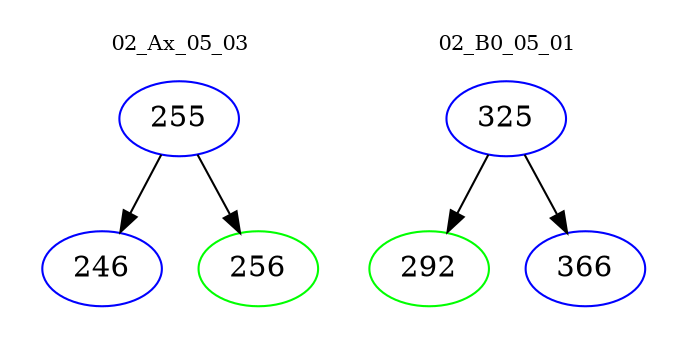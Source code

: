 digraph{
subgraph cluster_0 {
color = white
label = "02_Ax_05_03";
fontsize=10;
T0_255 [label="255", color="blue"]
T0_255 -> T0_246 [color="black"]
T0_246 [label="246", color="blue"]
T0_255 -> T0_256 [color="black"]
T0_256 [label="256", color="green"]
}
subgraph cluster_1 {
color = white
label = "02_B0_05_01";
fontsize=10;
T1_325 [label="325", color="blue"]
T1_325 -> T1_292 [color="black"]
T1_292 [label="292", color="green"]
T1_325 -> T1_366 [color="black"]
T1_366 [label="366", color="blue"]
}
}
